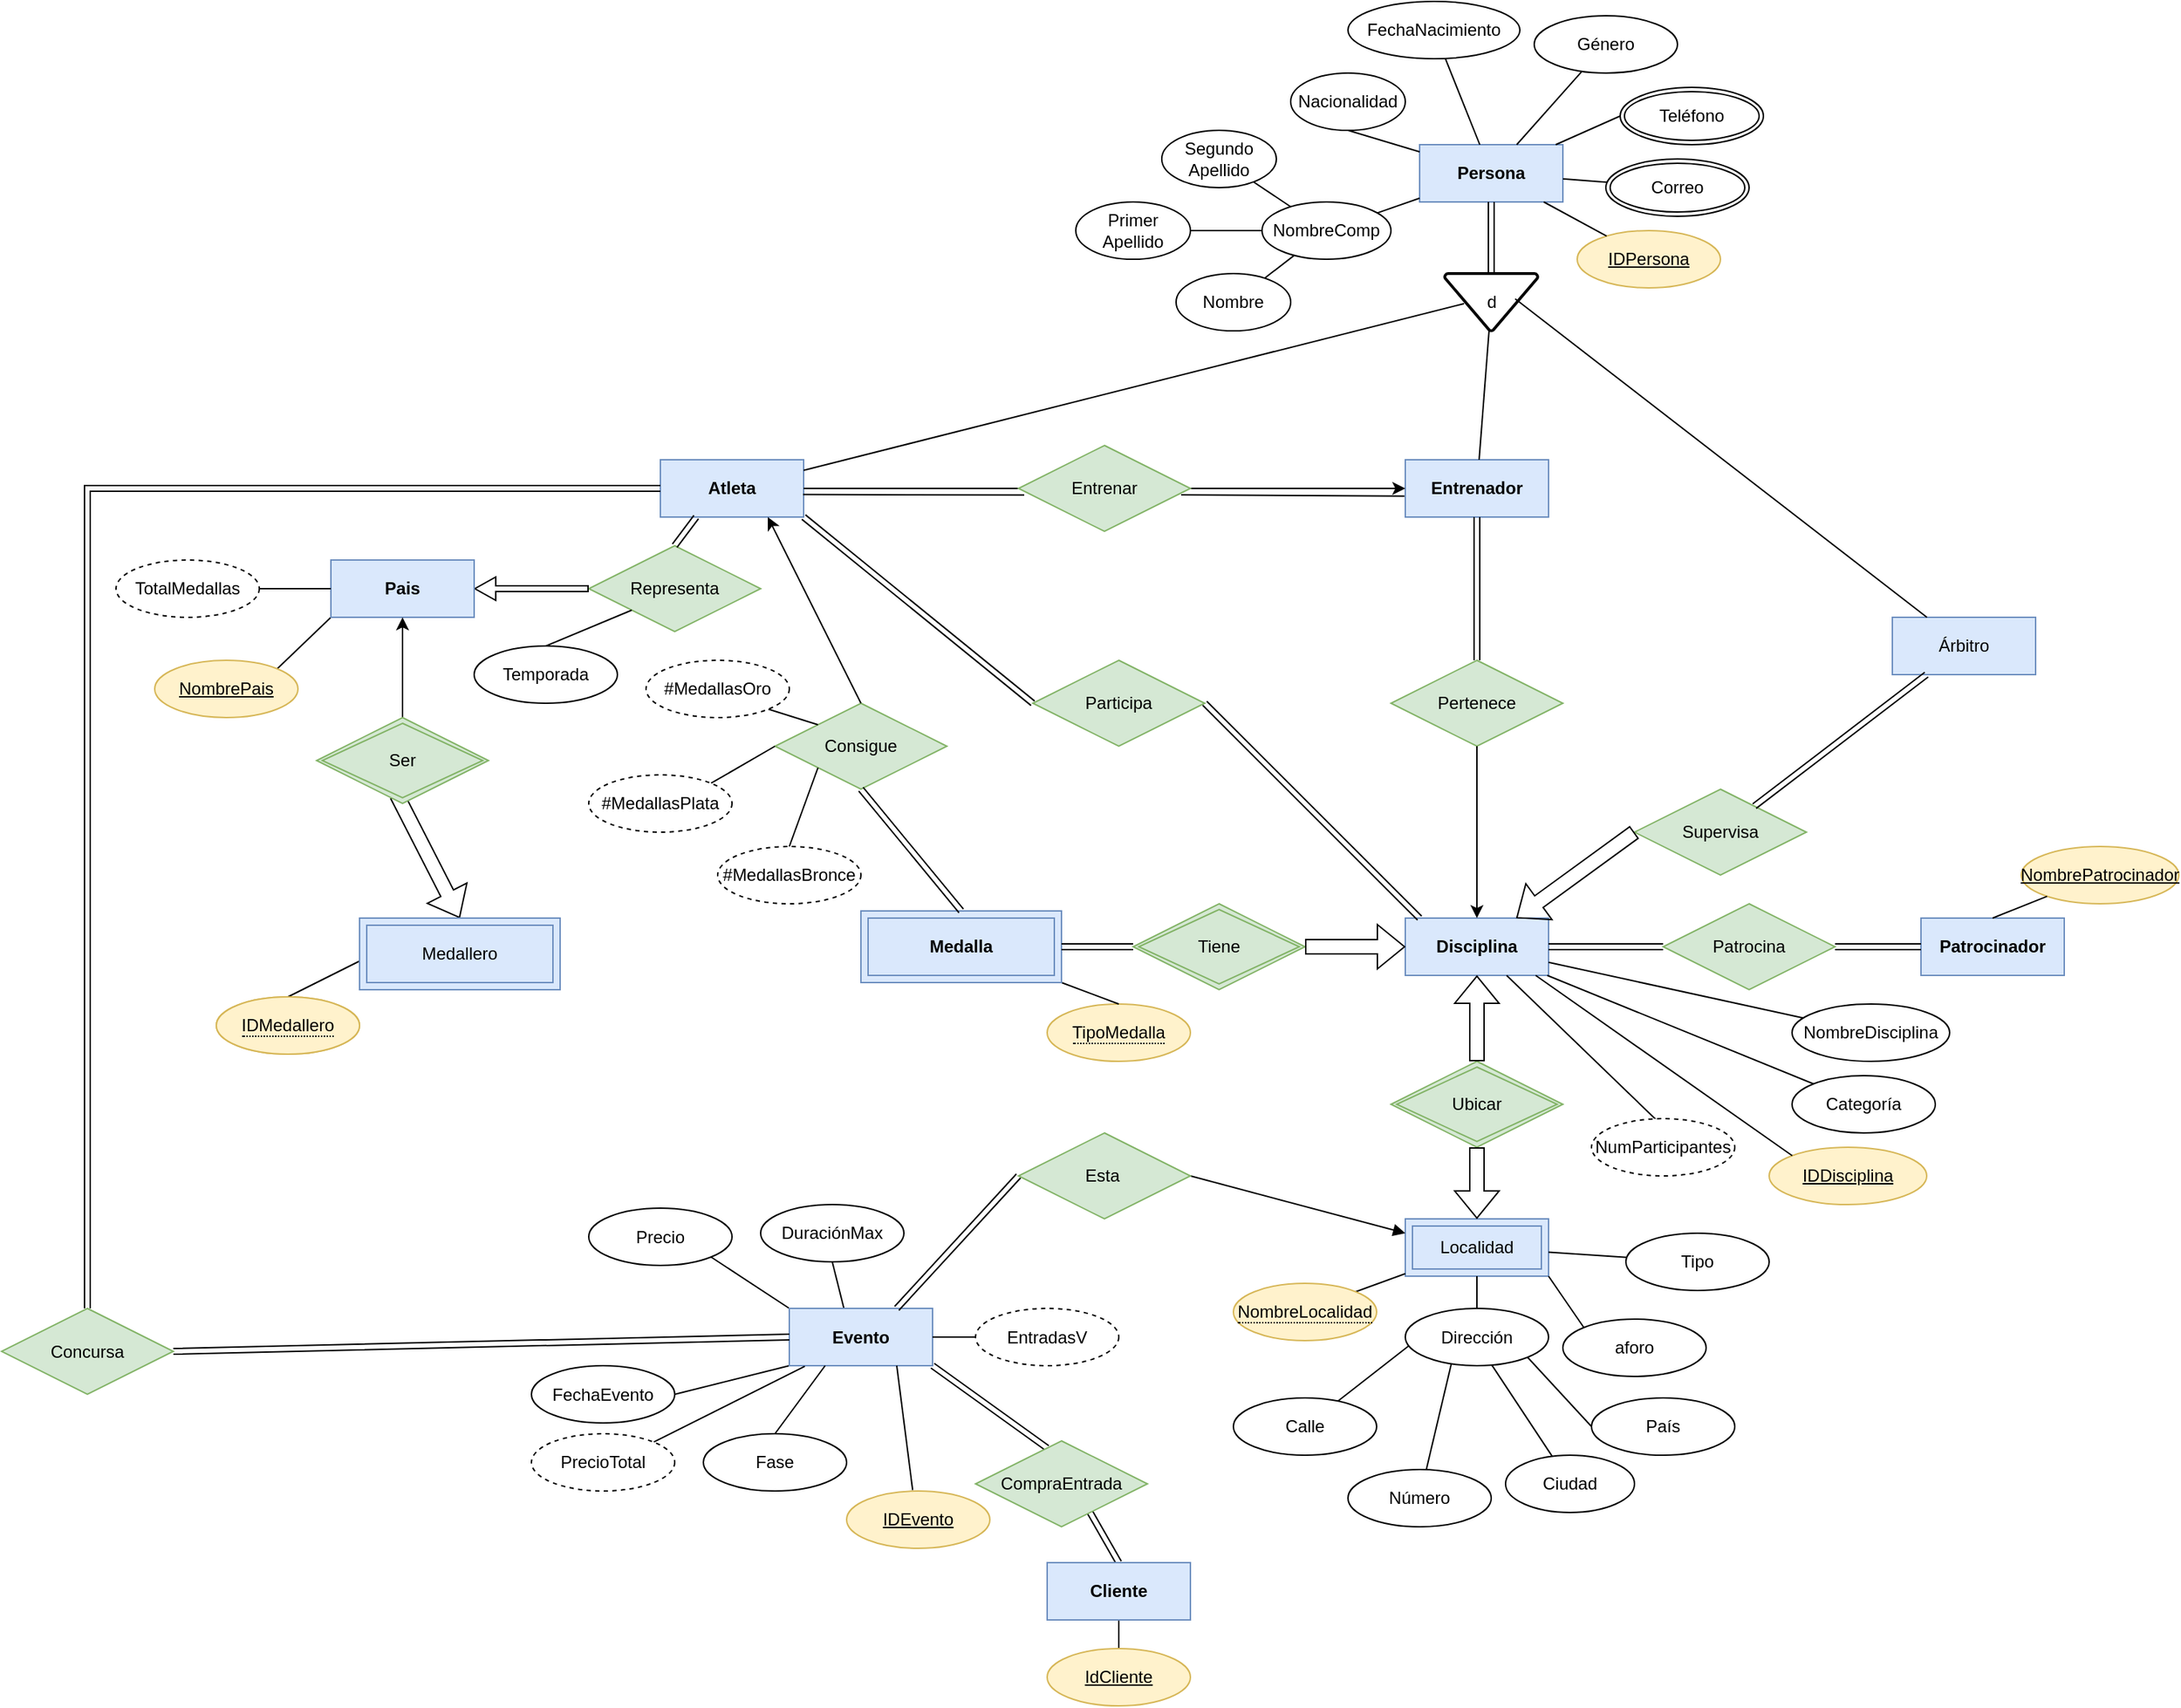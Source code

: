 <mxfile version="24.7.17">
  <diagram name="Página-1" id="QCrCfaFw36UPNGJQG-pu">
    <mxGraphModel grid="1" page="1" gridSize="10" guides="1" tooltips="1" connect="1" arrows="1" fold="1" pageScale="1" pageWidth="827" pageHeight="1169" background="none" math="0" shadow="0">
      <root>
        <mxCell id="0" />
        <mxCell id="1" parent="0" />
        <mxCell id="vkqAU-G4HcXmrahT7UT--8" value="NombreComp" style="ellipse;whiteSpace=wrap;html=1;movable=1;resizable=1;rotatable=1;deletable=1;editable=1;locked=0;connectable=1;" vertex="1" parent="1">
          <mxGeometry x="160" y="-90" width="90" height="40" as="geometry" />
        </mxCell>
        <mxCell id="vkqAU-G4HcXmrahT7UT--10" value="Nombre" style="ellipse;whiteSpace=wrap;html=1;movable=1;resizable=1;rotatable=1;deletable=1;editable=1;locked=0;connectable=1;" vertex="1" parent="1">
          <mxGeometry x="100" y="-40" width="80" height="40" as="geometry" />
        </mxCell>
        <mxCell id="f1zBCqjC82hzsTpn4rTU-1" value="Primer Apellido" style="ellipse;whiteSpace=wrap;html=1;movable=1;resizable=1;rotatable=1;deletable=1;editable=1;locked=0;connectable=1;" vertex="1" parent="1">
          <mxGeometry x="30" y="-90" width="80" height="40" as="geometry" />
        </mxCell>
        <mxCell id="f1zBCqjC82hzsTpn4rTU-2" value="Segundo Apellido" style="ellipse;whiteSpace=wrap;html=1;movable=1;resizable=1;rotatable=1;deletable=1;editable=1;locked=0;connectable=1;" vertex="1" parent="1">
          <mxGeometry x="90" y="-140" width="80" height="40" as="geometry" />
        </mxCell>
        <mxCell id="f1zBCqjC82hzsTpn4rTU-3" value="Nacionalidad" style="ellipse;whiteSpace=wrap;html=1;movable=1;resizable=1;rotatable=1;deletable=1;editable=1;locked=0;connectable=1;" vertex="1" parent="1">
          <mxGeometry x="180" y="-180" width="80" height="40" as="geometry" />
        </mxCell>
        <mxCell id="f1zBCqjC82hzsTpn4rTU-4" value="FechaNacimiento" style="ellipse;whiteSpace=wrap;html=1;movable=1;resizable=1;rotatable=1;deletable=1;editable=1;locked=0;connectable=1;" vertex="1" parent="1">
          <mxGeometry x="220" y="-230" width="120" height="40" as="geometry" />
        </mxCell>
        <mxCell id="f1zBCqjC82hzsTpn4rTU-11" value="d" style="strokeWidth=2;html=1;shape=mxgraph.flowchart.merge_or_storage;whiteSpace=wrap;" vertex="1" parent="1">
          <mxGeometry x="287.5" y="-40" width="65" height="40" as="geometry" />
        </mxCell>
        <mxCell id="f1zBCqjC82hzsTpn4rTU-13" value="Persona" style="whiteSpace=wrap;html=1;align=center;fontStyle=1;fillColor=#dae8fc;strokeColor=#6c8ebf;" vertex="1" parent="1">
          <mxGeometry x="270" y="-130" width="100" height="40" as="geometry" />
        </mxCell>
        <mxCell id="f1zBCqjC82hzsTpn4rTU-14" value="Atleta" style="whiteSpace=wrap;html=1;align=center;fontStyle=1;fillColor=#DAE8FC;strokeColor=#6c8ebf;" vertex="1" parent="1">
          <mxGeometry x="-260" y="90" width="100" height="40" as="geometry" />
        </mxCell>
        <mxCell id="f1zBCqjC82hzsTpn4rTU-15" value="Entrenador" style="whiteSpace=wrap;html=1;align=center;fontStyle=1;fillColor=#dae8fc;strokeColor=#6c8ebf;" vertex="1" parent="1">
          <mxGeometry x="260" y="90" width="100" height="40" as="geometry" />
        </mxCell>
        <mxCell id="f1zBCqjC82hzsTpn4rTU-16" value="Árbitro" style="whiteSpace=wrap;html=1;align=center;fillColor=#dae8fc;strokeColor=#6c8ebf;" vertex="1" parent="1">
          <mxGeometry x="600" y="200" width="100" height="40" as="geometry" />
        </mxCell>
        <mxCell id="f1zBCqjC82hzsTpn4rTU-17" value="Disciplina" style="whiteSpace=wrap;html=1;align=center;fontStyle=1;fillColor=#dae8fc;strokeColor=#6c8ebf;" vertex="1" parent="1">
          <mxGeometry x="260" y="410" width="100" height="40" as="geometry" />
        </mxCell>
        <mxCell id="f1zBCqjC82hzsTpn4rTU-27" value="" style="endArrow=none;html=1;rounded=0;entryX=0;entryY=0.5;entryDx=0;entryDy=0;" edge="1" parent="1" source="f1zBCqjC82hzsTpn4rTU-13" target="f1zBCqjC82hzsTpn4rTU-51">
          <mxGeometry relative="1" as="geometry">
            <mxPoint x="300" y="-30" as="sourcePoint" />
            <mxPoint x="484.854" y="-165.774" as="targetPoint" />
          </mxGeometry>
        </mxCell>
        <mxCell id="f1zBCqjC82hzsTpn4rTU-28" value="" style="endArrow=none;html=1;rounded=0;exitX=0.5;exitY=1;exitDx=0;exitDy=0;" edge="1" parent="1" source="f1zBCqjC82hzsTpn4rTU-3" target="f1zBCqjC82hzsTpn4rTU-13">
          <mxGeometry relative="1" as="geometry">
            <mxPoint x="300" y="-30" as="sourcePoint" />
            <mxPoint x="330" y="-140" as="targetPoint" />
          </mxGeometry>
        </mxCell>
        <mxCell id="f1zBCqjC82hzsTpn4rTU-29" value="" style="endArrow=none;html=1;rounded=0;" edge="1" parent="1" source="f1zBCqjC82hzsTpn4rTU-13" target="f1zBCqjC82hzsTpn4rTU-4">
          <mxGeometry relative="1" as="geometry">
            <mxPoint x="240" y="-211.18" as="sourcePoint" />
            <mxPoint x="400" y="-211.18" as="targetPoint" />
          </mxGeometry>
        </mxCell>
        <mxCell id="f1zBCqjC82hzsTpn4rTU-31" value="" style="endArrow=none;html=1;rounded=0;" edge="1" parent="1" source="f1zBCqjC82hzsTpn4rTU-13" target="vkqAU-G4HcXmrahT7UT--8">
          <mxGeometry relative="1" as="geometry">
            <mxPoint x="300" y="-30" as="sourcePoint" />
            <mxPoint x="460" y="-30" as="targetPoint" />
          </mxGeometry>
        </mxCell>
        <mxCell id="f1zBCqjC82hzsTpn4rTU-32" value="" style="endArrow=none;html=1;rounded=0;" edge="1" parent="1" source="vkqAU-G4HcXmrahT7UT--8" target="f1zBCqjC82hzsTpn4rTU-2">
          <mxGeometry relative="1" as="geometry">
            <mxPoint x="300" y="-30" as="sourcePoint" />
            <mxPoint x="460" y="-30" as="targetPoint" />
          </mxGeometry>
        </mxCell>
        <mxCell id="f1zBCqjC82hzsTpn4rTU-33" value="" style="endArrow=none;html=1;rounded=0;" edge="1" parent="1" source="vkqAU-G4HcXmrahT7UT--8" target="f1zBCqjC82hzsTpn4rTU-1">
          <mxGeometry relative="1" as="geometry">
            <mxPoint x="300" y="-30" as="sourcePoint" />
            <mxPoint x="460" y="-30" as="targetPoint" />
          </mxGeometry>
        </mxCell>
        <mxCell id="f1zBCqjC82hzsTpn4rTU-34" value="" style="endArrow=none;html=1;rounded=0;" edge="1" parent="1" source="vkqAU-G4HcXmrahT7UT--8" target="vkqAU-G4HcXmrahT7UT--10">
          <mxGeometry relative="1" as="geometry">
            <mxPoint x="300" y="-30" as="sourcePoint" />
            <mxPoint x="460" y="-30" as="targetPoint" />
          </mxGeometry>
        </mxCell>
        <mxCell id="f1zBCqjC82hzsTpn4rTU-39" value="" style="shape=link;html=1;rounded=0;" edge="1" parent="1" source="f1zBCqjC82hzsTpn4rTU-11" target="f1zBCqjC82hzsTpn4rTU-13">
          <mxGeometry width="100" relative="1" as="geometry">
            <mxPoint x="320" y="-30" as="sourcePoint" />
            <mxPoint x="430" y="-30" as="targetPoint" />
          </mxGeometry>
        </mxCell>
        <mxCell id="f1zBCqjC82hzsTpn4rTU-40" value="" style="endArrow=none;html=1;rounded=0;exitX=0.208;exitY=0.525;exitDx=0;exitDy=0;exitPerimeter=0;" edge="1" parent="1" source="f1zBCqjC82hzsTpn4rTU-11" target="f1zBCqjC82hzsTpn4rTU-14">
          <mxGeometry width="50" height="50" relative="1" as="geometry">
            <mxPoint x="340" y="-60" as="sourcePoint" />
            <mxPoint x="240" y="-20" as="targetPoint" />
          </mxGeometry>
        </mxCell>
        <mxCell id="f1zBCqjC82hzsTpn4rTU-41" value="" style="endArrow=none;html=1;rounded=0;" edge="1" parent="1" source="f1zBCqjC82hzsTpn4rTU-11" target="f1zBCqjC82hzsTpn4rTU-15">
          <mxGeometry width="50" height="50" relative="1" as="geometry">
            <mxPoint x="347.769" y="-129.72" as="sourcePoint" />
            <mxPoint x="209.769" y="-44.72" as="targetPoint" />
          </mxGeometry>
        </mxCell>
        <mxCell id="f1zBCqjC82hzsTpn4rTU-42" value="" style="endArrow=none;html=1;rounded=0;entryX=0.757;entryY=0.441;entryDx=0;entryDy=0;entryPerimeter=0;" edge="1" parent="1" source="f1zBCqjC82hzsTpn4rTU-16" target="f1zBCqjC82hzsTpn4rTU-11">
          <mxGeometry width="50" height="50" relative="1" as="geometry">
            <mxPoint x="347.769" y="-129.72" as="sourcePoint" />
            <mxPoint x="209.769" y="-44.72" as="targetPoint" />
            <Array as="points" />
          </mxGeometry>
        </mxCell>
        <mxCell id="f1zBCqjC82hzsTpn4rTU-46" value="Género" style="ellipse;whiteSpace=wrap;html=1;align=center;" vertex="1" parent="1">
          <mxGeometry x="350" y="-220" width="100" height="40" as="geometry" />
        </mxCell>
        <mxCell id="f1zBCqjC82hzsTpn4rTU-48" value="" style="endArrow=none;html=1;rounded=0;" edge="1" parent="1" source="f1zBCqjC82hzsTpn4rTU-46" target="f1zBCqjC82hzsTpn4rTU-13">
          <mxGeometry width="50" height="50" relative="1" as="geometry">
            <mxPoint x="407.769" y="-79.72" as="sourcePoint" />
            <mxPoint x="269.769" y="5.28" as="targetPoint" />
          </mxGeometry>
        </mxCell>
        <mxCell id="f1zBCqjC82hzsTpn4rTU-49" value="Supervisa" style="shape=rhombus;perimeter=rhombusPerimeter;whiteSpace=wrap;html=1;align=center;fillColor=#d5e8d4;strokeColor=#82b366;" vertex="1" parent="1">
          <mxGeometry x="420" y="320" width="120" height="60" as="geometry" />
        </mxCell>
        <mxCell id="f1zBCqjC82hzsTpn4rTU-51" value="Teléfono" style="ellipse;shape=doubleEllipse;margin=3;whiteSpace=wrap;html=1;align=center;" vertex="1" parent="1">
          <mxGeometry x="410" y="-170" width="100" height="40" as="geometry" />
        </mxCell>
        <mxCell id="f1zBCqjC82hzsTpn4rTU-53" value="Localidad" style="shape=ext;margin=3;double=1;whiteSpace=wrap;html=1;align=center;fillColor=#dae8fc;strokeColor=#6c8ebf;" vertex="1" parent="1">
          <mxGeometry x="260" y="620" width="100" height="40" as="geometry" />
        </mxCell>
        <mxCell id="f1zBCqjC82hzsTpn4rTU-55" value="Pertenece" style="shape=rhombus;perimeter=rhombusPerimeter;whiteSpace=wrap;html=1;align=center;fillColor=#d5e8d4;strokeColor=#82b366;" vertex="1" parent="1">
          <mxGeometry x="250" y="230" width="120" height="60" as="geometry" />
        </mxCell>
        <mxCell id="f1zBCqjC82hzsTpn4rTU-60" value="" style="endArrow=classic;html=1;rounded=0;entryX=0;entryY=0.5;entryDx=0;entryDy=0;" edge="1" parent="1" source="f1zBCqjC82hzsTpn4rTU-14" target="f1zBCqjC82hzsTpn4rTU-15">
          <mxGeometry width="50" height="50" relative="1" as="geometry">
            <mxPoint x="310" y="180" as="sourcePoint" />
            <mxPoint x="360" y="130" as="targetPoint" />
          </mxGeometry>
        </mxCell>
        <mxCell id="f1zBCqjC82hzsTpn4rTU-43" value="Entrenar" style="shape=rhombus;perimeter=rhombusPerimeter;whiteSpace=wrap;html=1;align=center;fillColor=#d5e8d4;strokeColor=#82b366;" vertex="1" parent="1">
          <mxGeometry x="-10" y="80" width="120" height="60" as="geometry" />
        </mxCell>
        <mxCell id="f1zBCqjC82hzsTpn4rTU-61" value="" style="shape=link;html=1;rounded=0;" edge="1" parent="1" source="f1zBCqjC82hzsTpn4rTU-55" target="f1zBCqjC82hzsTpn4rTU-15">
          <mxGeometry width="100" relative="1" as="geometry">
            <mxPoint x="280" y="270" as="sourcePoint" />
            <mxPoint x="380" y="270" as="targetPoint" />
          </mxGeometry>
        </mxCell>
        <mxCell id="f1zBCqjC82hzsTpn4rTU-62" value="" style="endArrow=classic;html=1;rounded=0;" edge="1" parent="1" target="f1zBCqjC82hzsTpn4rTU-17">
          <mxGeometry width="50" height="50" relative="1" as="geometry">
            <mxPoint x="310" y="290" as="sourcePoint" />
            <mxPoint x="360" y="240" as="targetPoint" />
          </mxGeometry>
        </mxCell>
        <mxCell id="f1zBCqjC82hzsTpn4rTU-65" value="" style="shape=link;endArrow=none;html=1;rounded=0;entryX=1;entryY=1;entryDx=0;entryDy=0;exitX=0;exitY=0.5;exitDx=0;exitDy=0;endFill=0;" edge="1" parent="1" source="f1zBCqjC82hzsTpn4rTU-66" target="f1zBCqjC82hzsTpn4rTU-14">
          <mxGeometry width="50" height="50" relative="1" as="geometry">
            <mxPoint x="20" y="240" as="sourcePoint" />
            <mxPoint x="-90" y="190" as="targetPoint" />
          </mxGeometry>
        </mxCell>
        <mxCell id="f1zBCqjC82hzsTpn4rTU-66" value="Participa" style="shape=rhombus;perimeter=rhombusPerimeter;whiteSpace=wrap;html=1;align=center;fillColor=#d5e8d4;strokeColor=#82b366;" vertex="1" parent="1">
          <mxGeometry y="230" width="120" height="60" as="geometry" />
        </mxCell>
        <mxCell id="f1zBCqjC82hzsTpn4rTU-68" value="" style="shape=link;endArrow=classic;html=1;rounded=0;entryX=0;entryY=0.25;entryDx=0;entryDy=0;exitX=1;exitY=0.5;exitDx=0;exitDy=0;" edge="1" parent="1" source="f1zBCqjC82hzsTpn4rTU-66">
          <mxGeometry width="50" height="50" relative="1" as="geometry">
            <mxPoint x="130" y="250" as="sourcePoint" />
            <mxPoint x="270" y="410" as="targetPoint" />
          </mxGeometry>
        </mxCell>
        <mxCell id="f1zBCqjC82hzsTpn4rTU-69" value="&lt;span&gt;NombreDisciplina&lt;/span&gt;" style="ellipse;whiteSpace=wrap;html=1;align=center;fontStyle=0" vertex="1" parent="1">
          <mxGeometry x="530" y="470" width="110" height="40" as="geometry" />
        </mxCell>
        <mxCell id="f1zBCqjC82hzsTpn4rTU-72" value="Categoría" style="ellipse;whiteSpace=wrap;html=1;align=center;" vertex="1" parent="1">
          <mxGeometry x="530" y="520" width="100" height="40" as="geometry" />
        </mxCell>
        <mxCell id="f1zBCqjC82hzsTpn4rTU-74" value="" style="endArrow=classic;html=1;rounded=0;shape=flexArrow;exitX=0;exitY=0.5;exitDx=0;exitDy=0;" edge="1" parent="1" source="f1zBCqjC82hzsTpn4rTU-49" target="f1zBCqjC82hzsTpn4rTU-17">
          <mxGeometry width="50" height="50" relative="1" as="geometry">
            <mxPoint x="310" y="410" as="sourcePoint" />
            <mxPoint x="360" y="360" as="targetPoint" />
          </mxGeometry>
        </mxCell>
        <mxCell id="f1zBCqjC82hzsTpn4rTU-75" value="" style="endArrow=none;html=1;rounded=0;" edge="1" parent="1" source="f1zBCqjC82hzsTpn4rTU-17" target="f1zBCqjC82hzsTpn4rTU-72">
          <mxGeometry width="50" height="50" relative="1" as="geometry">
            <mxPoint x="397.769" y="460.28" as="sourcePoint" />
            <mxPoint x="259.769" y="545.28" as="targetPoint" />
          </mxGeometry>
        </mxCell>
        <mxCell id="f1zBCqjC82hzsTpn4rTU-76" value="" style="endArrow=none;html=1;rounded=0;" edge="1" parent="1" source="f1zBCqjC82hzsTpn4rTU-17" target="f1zBCqjC82hzsTpn4rTU-69">
          <mxGeometry width="50" height="50" relative="1" as="geometry">
            <mxPoint x="397.769" y="460.28" as="sourcePoint" />
            <mxPoint x="259.769" y="545.28" as="targetPoint" />
          </mxGeometry>
        </mxCell>
        <mxCell id="f1zBCqjC82hzsTpn4rTU-77" value="" style="endArrow=none;html=1;rounded=0;" edge="1" parent="1" source="f1zBCqjC82hzsTpn4rTU-17">
          <mxGeometry width="50" height="50" relative="1" as="geometry">
            <mxPoint x="397.769" y="460.28" as="sourcePoint" />
            <mxPoint x="435.615" y="551.283" as="targetPoint" />
          </mxGeometry>
        </mxCell>
        <mxCell id="f1zBCqjC82hzsTpn4rTU-80" value="Tipo" style="ellipse;whiteSpace=wrap;html=1;align=center;" vertex="1" parent="1">
          <mxGeometry x="414" y="630" width="100" height="40" as="geometry" />
        </mxCell>
        <mxCell id="f1zBCqjC82hzsTpn4rTU-81" value="IDPersona" style="ellipse;whiteSpace=wrap;html=1;align=center;fontStyle=4;fillColor=#fff2cc;strokeColor=#d6b656;" vertex="1" parent="1">
          <mxGeometry x="380" y="-70" width="100" height="40" as="geometry" />
        </mxCell>
        <mxCell id="f1zBCqjC82hzsTpn4rTU-83" value="" style="endArrow=none;html=1;rounded=0;" edge="1" parent="1" source="f1zBCqjC82hzsTpn4rTU-81" target="f1zBCqjC82hzsTpn4rTU-13">
          <mxGeometry width="50" height="50" relative="1" as="geometry">
            <mxPoint x="407.769" y="-79.72" as="sourcePoint" />
            <mxPoint x="269.769" y="5.28" as="targetPoint" />
          </mxGeometry>
        </mxCell>
        <mxCell id="f1zBCqjC82hzsTpn4rTU-84" value="Ubicar" style="shape=rhombus;double=1;perimeter=rhombusPerimeter;whiteSpace=wrap;html=1;align=center;fillColor=#d5e8d4;strokeColor=#82b366;" vertex="1" parent="1">
          <mxGeometry x="250" y="510" width="120" height="60" as="geometry" />
        </mxCell>
        <mxCell id="f1zBCqjC82hzsTpn4rTU-85" value="" style="endArrow=none;html=1;rounded=0;entryX=1;entryY=0;entryDx=0;entryDy=0;" edge="1" parent="1" source="f1zBCqjC82hzsTpn4rTU-53" target="mH0adXcuigVSKNQ7jDRi-12">
          <mxGeometry width="50" height="50" relative="1" as="geometry">
            <mxPoint x="397.769" y="580.28" as="sourcePoint" />
            <mxPoint x="234.977" y="670.708" as="targetPoint" />
          </mxGeometry>
        </mxCell>
        <mxCell id="f1zBCqjC82hzsTpn4rTU-87" value="" style="endArrow=none;html=1;rounded=0;" edge="1" parent="1" source="f1zBCqjC82hzsTpn4rTU-80" target="f1zBCqjC82hzsTpn4rTU-53">
          <mxGeometry width="50" height="50" relative="1" as="geometry">
            <mxPoint x="397.769" y="580.28" as="sourcePoint" />
            <mxPoint x="259.769" y="665.28" as="targetPoint" />
          </mxGeometry>
        </mxCell>
        <mxCell id="f1zBCqjC82hzsTpn4rTU-88" value="Calle" style="ellipse;whiteSpace=wrap;html=1;align=center;" vertex="1" parent="1">
          <mxGeometry x="140" y="745" width="100" height="40" as="geometry" />
        </mxCell>
        <mxCell id="f1zBCqjC82hzsTpn4rTU-89" value="Número" style="ellipse;whiteSpace=wrap;html=1;align=center;" vertex="1" parent="1">
          <mxGeometry x="220" y="795" width="100" height="40" as="geometry" />
        </mxCell>
        <mxCell id="f1zBCqjC82hzsTpn4rTU-90" value="Ciudad" style="ellipse;whiteSpace=wrap;html=1;align=center;" vertex="1" parent="1">
          <mxGeometry x="330" y="785" width="90" height="40" as="geometry" />
        </mxCell>
        <mxCell id="f1zBCqjC82hzsTpn4rTU-91" value="País" style="ellipse;whiteSpace=wrap;html=1;align=center;" vertex="1" parent="1">
          <mxGeometry x="390" y="745" width="100" height="40" as="geometry" />
        </mxCell>
        <mxCell id="f1zBCqjC82hzsTpn4rTU-92" value="" style="endArrow=none;html=1;rounded=0;exitX=0.031;exitY=0.641;exitDx=0;exitDy=0;exitPerimeter=0;" edge="1" parent="1" source="THKwmLbEmkbz0ED7jqbm-4" target="f1zBCqjC82hzsTpn4rTU-88">
          <mxGeometry width="50" height="50" relative="1" as="geometry">
            <mxPoint x="250" y="720" as="sourcePoint" />
            <mxPoint x="259.769" y="760.28" as="targetPoint" />
          </mxGeometry>
        </mxCell>
        <mxCell id="f1zBCqjC82hzsTpn4rTU-93" value="" style="endArrow=none;html=1;rounded=0;exitX=0.322;exitY=0.959;exitDx=0;exitDy=0;exitPerimeter=0;" edge="1" parent="1" source="THKwmLbEmkbz0ED7jqbm-4" target="f1zBCqjC82hzsTpn4rTU-89">
          <mxGeometry width="50" height="50" relative="1" as="geometry">
            <mxPoint x="270" y="750" as="sourcePoint" />
            <mxPoint x="259.769" y="760.28" as="targetPoint" />
          </mxGeometry>
        </mxCell>
        <mxCell id="f1zBCqjC82hzsTpn4rTU-94" value="" style="endArrow=none;html=1;rounded=0;entryX=0.361;entryY=0.017;entryDx=0;entryDy=0;entryPerimeter=0;exitX=0.6;exitY=0.974;exitDx=0;exitDy=0;exitPerimeter=0;" edge="1" parent="1" source="THKwmLbEmkbz0ED7jqbm-4" target="f1zBCqjC82hzsTpn4rTU-90">
          <mxGeometry width="50" height="50" relative="1" as="geometry">
            <mxPoint x="306" y="760" as="sourcePoint" />
            <mxPoint x="259.769" y="760.28" as="targetPoint" />
          </mxGeometry>
        </mxCell>
        <mxCell id="f1zBCqjC82hzsTpn4rTU-95" value="" style="endArrow=none;html=1;rounded=0;exitX=0;exitY=0.5;exitDx=0;exitDy=0;entryX=1;entryY=1;entryDx=0;entryDy=0;" edge="1" parent="1" source="f1zBCqjC82hzsTpn4rTU-91" target="THKwmLbEmkbz0ED7jqbm-4">
          <mxGeometry width="50" height="50" relative="1" as="geometry">
            <mxPoint x="397.769" y="675.28" as="sourcePoint" />
            <mxPoint x="340" y="750" as="targetPoint" />
          </mxGeometry>
        </mxCell>
        <mxCell id="f1zBCqjC82hzsTpn4rTU-105" value="Precio" style="ellipse;whiteSpace=wrap;html=1;align=center;" vertex="1" parent="1">
          <mxGeometry x="-310" y="612.5" width="100" height="40" as="geometry" />
        </mxCell>
        <mxCell id="f1zBCqjC82hzsTpn4rTU-106" value="" style="endArrow=none;html=1;rounded=0;entryX=1;entryY=1;entryDx=0;entryDy=0;exitX=0;exitY=0;exitDx=0;exitDy=0;" edge="1" parent="1" source="o7-nBCWL6oB6dUf7lMq--11" target="f1zBCqjC82hzsTpn4rTU-105">
          <mxGeometry relative="1" as="geometry">
            <mxPoint x="-360" y="692.5" as="sourcePoint" />
            <mxPoint x="-200" y="692.5" as="targetPoint" />
          </mxGeometry>
        </mxCell>
        <mxCell id="f1zBCqjC82hzsTpn4rTU-108" value="" style="endArrow=none;html=1;rounded=0;entryX=0.5;entryY=1;entryDx=0;entryDy=0;" edge="1" parent="1" target="o7-nBCWL6oB6dUf7lMq--22">
          <mxGeometry relative="1" as="geometry">
            <mxPoint x="-130" y="690" as="sourcePoint" />
            <mxPoint x="-120" y="767.5" as="targetPoint" />
          </mxGeometry>
        </mxCell>
        <mxCell id="f1zBCqjC82hzsTpn4rTU-109" value="" style="endArrow=none;html=1;rounded=0;exitX=0;exitY=1;exitDx=0;exitDy=0;entryX=1;entryY=0.5;entryDx=0;entryDy=0;" edge="1" parent="1" source="o7-nBCWL6oB6dUf7lMq--11" target="o7-nBCWL6oB6dUf7lMq--28">
          <mxGeometry relative="1" as="geometry">
            <mxPoint x="-360" y="692.5" as="sourcePoint" />
            <mxPoint x="-238.656" y="756.918" as="targetPoint" />
          </mxGeometry>
        </mxCell>
        <mxCell id="f1zBCqjC82hzsTpn4rTU-116" value="" style="shape=link;html=1;rounded=0;" edge="1" parent="1" source="f1zBCqjC82hzsTpn4rTU-16" target="f1zBCqjC82hzsTpn4rTU-49">
          <mxGeometry width="100" relative="1" as="geometry">
            <mxPoint y="500" as="sourcePoint" />
            <mxPoint x="550" y="340" as="targetPoint" />
          </mxGeometry>
        </mxCell>
        <mxCell id="fMwPx2uLLaWgfthnUd-A-1" value="Patrocinador" style="whiteSpace=wrap;html=1;align=center;fontStyle=1;fillColor=#dae8fc;strokeColor=#6c8ebf;" vertex="1" parent="1">
          <mxGeometry x="620" y="410" width="100" height="40" as="geometry" />
        </mxCell>
        <mxCell id="cxBHX1C2nxwxFBKa3v35-2" value="aforo" style="ellipse;whiteSpace=wrap;html=1;align=center;" vertex="1" parent="1">
          <mxGeometry x="370" y="690" width="100" height="40" as="geometry" />
        </mxCell>
        <mxCell id="o7-nBCWL6oB6dUf7lMq--1" value="Representa" style="shape=rhombus;perimeter=rhombusPerimeter;whiteSpace=wrap;html=1;align=center;fillColor=#d5e8d4;strokeColor=#82b366;" vertex="1" parent="1">
          <mxGeometry x="-310" y="150" width="120" height="60" as="geometry" />
        </mxCell>
        <mxCell id="cxBHX1C2nxwxFBKa3v35-3" value="Patrocina" style="shape=rhombus;perimeter=rhombusPerimeter;whiteSpace=wrap;html=1;align=center;fillColor=#d5e8d4;strokeColor=#82b366;" vertex="1" parent="1">
          <mxGeometry x="440" y="400" width="120" height="60" as="geometry" />
        </mxCell>
        <mxCell id="o7-nBCWL6oB6dUf7lMq--2" value="" style="endArrow=none;html=1;rounded=0;exitX=0.5;exitY=0;exitDx=0;exitDy=0;entryX=0.25;entryY=1;entryDx=0;entryDy=0;shape=link;" edge="1" parent="1" source="o7-nBCWL6oB6dUf7lMq--1" target="f1zBCqjC82hzsTpn4rTU-14">
          <mxGeometry width="50" height="50" relative="1" as="geometry">
            <mxPoint x="340" y="-55" as="sourcePoint" />
            <mxPoint x="-150" y="104" as="targetPoint" />
          </mxGeometry>
        </mxCell>
        <mxCell id="o7-nBCWL6oB6dUf7lMq--3" value="" style="endArrow=none;html=1;rounded=0;exitX=1;exitY=0.5;exitDx=0;exitDy=0;startArrow=block;startFill=0;shape=flexArrow;entryX=0;entryY=0.5;entryDx=0;entryDy=0;strokeWidth=1;endFill=0;targetPerimeterSpacing=0;endSize=0;startSize=4.529;shadow=0;flowAnimation=0;fillColor=none;width=4;startWidth=11.25;fontStyle=1" edge="1" parent="1" source="THKwmLbEmkbz0ED7jqbm-10" target="o7-nBCWL6oB6dUf7lMq--1">
          <mxGeometry width="50" height="50" relative="1" as="geometry">
            <mxPoint x="-320" y="30" as="sourcePoint" />
            <mxPoint x="-260" y="40" as="targetPoint" />
          </mxGeometry>
        </mxCell>
        <mxCell id="cxBHX1C2nxwxFBKa3v35-8" value="" style="endArrow=none;html=1;rounded=0;exitX=0;exitY=0;exitDx=0;exitDy=0;entryX=1;entryY=1;entryDx=0;entryDy=0;" edge="1" parent="1" source="cxBHX1C2nxwxFBKa3v35-2" target="f1zBCqjC82hzsTpn4rTU-53">
          <mxGeometry width="50" height="50" relative="1" as="geometry">
            <mxPoint x="416.5" y="703" as="sourcePoint" />
            <mxPoint x="350" y="696" as="targetPoint" />
          </mxGeometry>
        </mxCell>
        <mxCell id="o7-nBCWL6oB6dUf7lMq--6" value="Temporada" style="ellipse;whiteSpace=wrap;html=1;align=center;" vertex="1" parent="1">
          <mxGeometry x="-390" y="220" width="100" height="40" as="geometry" />
        </mxCell>
        <mxCell id="o7-nBCWL6oB6dUf7lMq--9" value="" style="endArrow=none;html=1;rounded=0;exitX=0;exitY=1;exitDx=0;exitDy=0;entryX=0.5;entryY=0;entryDx=0;entryDy=0;" edge="1" parent="1" source="o7-nBCWL6oB6dUf7lMq--1" target="o7-nBCWL6oB6dUf7lMq--6">
          <mxGeometry width="50" height="50" relative="1" as="geometry">
            <mxPoint x="340" y="-55" as="sourcePoint" />
            <mxPoint x="-150" y="104" as="targetPoint" />
          </mxGeometry>
        </mxCell>
        <mxCell id="o7-nBCWL6oB6dUf7lMq--10" value="" style="endArrow=none;html=1;rounded=0;exitX=0;exitY=1;exitDx=0;exitDy=0;entryX=0.5;entryY=1;entryDx=0;entryDy=0;" edge="1" parent="1" source="THKwmLbEmkbz0ED7jqbm-10" target="THKwmLbEmkbz0ED7jqbm-11">
          <mxGeometry width="50" height="50" relative="1" as="geometry">
            <mxPoint x="-230" y="25" as="sourcePoint" />
            <mxPoint x="-414" y="-30" as="targetPoint" />
          </mxGeometry>
        </mxCell>
        <mxCell id="o7-nBCWL6oB6dUf7lMq--11" value="Evento" style="whiteSpace=wrap;html=1;align=center;fontStyle=1;fillColor=#dae8fc;strokeColor=#6c8ebf;" vertex="1" parent="1">
          <mxGeometry x="-170" y="682.5" width="100" height="40" as="geometry" />
        </mxCell>
        <mxCell id="mH0adXcuigVSKNQ7jDRi-7" value="" style="endArrow=none;html=1;rounded=0;exitX=1;exitY=0.5;exitDx=0;exitDy=0;entryX=0;entryY=0.5;entryDx=0;entryDy=0;startArrow=none;startFill=0;shape=link;" edge="1" parent="1" source="f1zBCqjC82hzsTpn4rTU-17" target="cxBHX1C2nxwxFBKa3v35-3">
          <mxGeometry width="50" height="50" relative="1" as="geometry">
            <mxPoint x="727.999" y="365" as="sourcePoint" />
            <mxPoint x="589.999" y="450" as="targetPoint" />
            <Array as="points" />
          </mxGeometry>
        </mxCell>
        <mxCell id="mH0adXcuigVSKNQ7jDRi-8" value="" style="shape=flexArrow;endArrow=classic;html=1;rounded=0;entryX=0.5;entryY=0;entryDx=0;entryDy=0;exitX=0.5;exitY=1;exitDx=0;exitDy=0;" edge="1" parent="1" source="f1zBCqjC82hzsTpn4rTU-84" target="f1zBCqjC82hzsTpn4rTU-53">
          <mxGeometry width="50" height="50" relative="1" as="geometry">
            <mxPoint x="430" y="590" as="sourcePoint" />
            <mxPoint x="480" y="540" as="targetPoint" />
          </mxGeometry>
        </mxCell>
        <mxCell id="mH0adXcuigVSKNQ7jDRi-11" value="" style="shape=flexArrow;endArrow=classic;html=1;rounded=0;entryX=0.5;entryY=1;entryDx=0;entryDy=0;" edge="1" parent="1" target="f1zBCqjC82hzsTpn4rTU-17">
          <mxGeometry width="50" height="50" relative="1" as="geometry">
            <mxPoint x="310" y="510" as="sourcePoint" />
            <mxPoint x="360" y="460" as="targetPoint" />
          </mxGeometry>
        </mxCell>
        <mxCell id="mH0adXcuigVSKNQ7jDRi-12" value="&lt;span style=&quot;border-bottom: 1px dotted&quot;&gt;NombreLocalidad&lt;/span&gt;" style="ellipse;whiteSpace=wrap;html=1;align=center;fillColor=#fff2cc;strokeColor=#d6b656;" vertex="1" parent="1">
          <mxGeometry x="140" y="665" width="100" height="40" as="geometry" />
        </mxCell>
        <mxCell id="SwHU3Nb_tAXpoa3BWpgK-4" style="edgeStyle=orthogonalEdgeStyle;rounded=0;orthogonalLoop=1;jettySize=auto;html=1;exitX=0.5;exitY=1;exitDx=0;exitDy=0;" edge="1" parent="1">
          <mxGeometry relative="1" as="geometry">
            <mxPoint x="-270" y="792.5" as="sourcePoint" />
            <mxPoint x="-270" y="792.5" as="targetPoint" />
          </mxGeometry>
        </mxCell>
        <mxCell id="o7-nBCWL6oB6dUf7lMq--19" value="" style="endArrow=block;html=1;rounded=0;exitX=0;exitY=0.5;exitDx=0;exitDy=0;entryX=0.75;entryY=0;entryDx=0;entryDy=0;shape=link;startArrow=none;startFill=0;" edge="1" parent="1" source="THKwmLbEmkbz0ED7jqbm-37" target="o7-nBCWL6oB6dUf7lMq--11">
          <mxGeometry width="50" height="50" relative="1" as="geometry">
            <mxPoint x="-20" y="590" as="sourcePoint" />
            <mxPoint x="-60" y="713" as="targetPoint" />
          </mxGeometry>
        </mxCell>
        <mxCell id="o7-nBCWL6oB6dUf7lMq--20" value="" style="endArrow=block;html=1;rounded=0;entryX=0;entryY=0.25;entryDx=0;entryDy=0;startArrow=none;startFill=0;exitX=1;exitY=0.5;exitDx=0;exitDy=0;" edge="1" parent="1" source="THKwmLbEmkbz0ED7jqbm-37" target="f1zBCqjC82hzsTpn4rTU-53">
          <mxGeometry width="50" height="50" relative="1" as="geometry">
            <mxPoint x="100" y="590" as="sourcePoint" />
            <mxPoint x="-60" y="713" as="targetPoint" />
          </mxGeometry>
        </mxCell>
        <mxCell id="o7-nBCWL6oB6dUf7lMq--22" value="DuraciónMax" style="ellipse;whiteSpace=wrap;html=1;align=center;" vertex="1" parent="1">
          <mxGeometry x="-190" y="610" width="100" height="40" as="geometry" />
        </mxCell>
        <mxCell id="o7-nBCWL6oB6dUf7lMq--28" value="&lt;span&gt;FechaEvento&lt;/span&gt;" style="ellipse;whiteSpace=wrap;html=1;align=center;fontStyle=0" vertex="1" parent="1">
          <mxGeometry x="-350" y="722.5" width="100" height="40" as="geometry" />
        </mxCell>
        <mxCell id="f1zBCqjC82hzsTpn4rTU-52" value="Correo" style="ellipse;shape=doubleEllipse;margin=3;whiteSpace=wrap;html=1;align=center;" vertex="1" parent="1">
          <mxGeometry x="400" y="-120" width="100" height="40" as="geometry" />
        </mxCell>
        <mxCell id="o7-nBCWL6oB6dUf7lMq--37" value="" style="endArrow=none;html=1;rounded=0;" edge="1" parent="1" source="f1zBCqjC82hzsTpn4rTU-13" target="f1zBCqjC82hzsTpn4rTU-52">
          <mxGeometry relative="1" as="geometry">
            <mxPoint x="370" y="-116" as="sourcePoint" />
            <mxPoint x="541.764" y="-134.734" as="targetPoint" />
          </mxGeometry>
        </mxCell>
        <mxCell id="VmTo_N5zFxjS8z5mR34c-2" value="" style="endArrow=none;html=1;rounded=0;entryX=0;entryY=0.5;entryDx=0;entryDy=0;exitX=1;exitY=0.5;exitDx=0;exitDy=0;shape=link;" edge="1" parent="1" source="cxBHX1C2nxwxFBKa3v35-3" target="fMwPx2uLLaWgfthnUd-A-1">
          <mxGeometry width="50" height="50" relative="1" as="geometry">
            <mxPoint x="420" y="460" as="sourcePoint" />
            <mxPoint x="470" y="410" as="targetPoint" />
          </mxGeometry>
        </mxCell>
        <mxCell id="VmTo_N5zFxjS8z5mR34c-5" value="" style="endArrow=none;html=1;rounded=0;exitX=0.996;exitY=0.606;exitDx=0;exitDy=0;exitPerimeter=0;entryX=0.033;entryY=0.578;entryDx=0;entryDy=0;entryPerimeter=0;" edge="1" parent="1" source="f1zBCqjC82hzsTpn4rTU-14" target="f1zBCqjC82hzsTpn4rTU-43">
          <mxGeometry width="50" height="50" relative="1" as="geometry">
            <mxPoint x="-10" y="220" as="sourcePoint" />
            <mxPoint x="40" y="170" as="targetPoint" />
          </mxGeometry>
        </mxCell>
        <mxCell id="VmTo_N5zFxjS8z5mR34c-6" value="" style="endArrow=none;html=1;rounded=0;exitX=0.946;exitY=0.574;exitDx=0;exitDy=0;exitPerimeter=0;entryX=-0.006;entryY=0.635;entryDx=0;entryDy=0;entryPerimeter=0;" edge="1" parent="1" source="f1zBCqjC82hzsTpn4rTU-43" target="f1zBCqjC82hzsTpn4rTU-15">
          <mxGeometry width="50" height="50" relative="1" as="geometry">
            <mxPoint x="76" y="120" as="sourcePoint" />
            <mxPoint x="260" y="121" as="targetPoint" />
          </mxGeometry>
        </mxCell>
        <mxCell id="THKwmLbEmkbz0ED7jqbm-1" value="&lt;span&gt;&lt;u&gt;IDDisciplina&lt;/u&gt;&lt;/span&gt;" style="ellipse;whiteSpace=wrap;html=1;align=center;fontStyle=0;fillColor=#fff2cc;strokeColor=#d6b656;" vertex="1" parent="1">
          <mxGeometry x="514" y="570" width="110" height="40" as="geometry" />
        </mxCell>
        <mxCell id="THKwmLbEmkbz0ED7jqbm-2" value="" style="endArrow=none;html=1;rounded=0;exitX=0.91;exitY=1;exitDx=0;exitDy=0;exitPerimeter=0;entryX=0;entryY=0;entryDx=0;entryDy=0;" edge="1" parent="1" source="f1zBCqjC82hzsTpn4rTU-17" target="THKwmLbEmkbz0ED7jqbm-1">
          <mxGeometry width="50" height="50" relative="1" as="geometry">
            <mxPoint x="369" y="460" as="sourcePoint" />
            <mxPoint x="555" y="536" as="targetPoint" />
          </mxGeometry>
        </mxCell>
        <mxCell id="THKwmLbEmkbz0ED7jqbm-3" value="NumParticipantes" style="ellipse;whiteSpace=wrap;html=1;align=center;dashed=1;" vertex="1" parent="1">
          <mxGeometry x="390" y="550" width="100" height="40" as="geometry" />
        </mxCell>
        <mxCell id="THKwmLbEmkbz0ED7jqbm-4" value="Dirección" style="ellipse;whiteSpace=wrap;html=1;align=center;" vertex="1" parent="1">
          <mxGeometry x="260" y="682.5" width="100" height="40" as="geometry" />
        </mxCell>
        <mxCell id="THKwmLbEmkbz0ED7jqbm-5" value="" style="endArrow=none;html=1;rounded=0;entryX=0.5;entryY=0;entryDx=0;entryDy=0;exitX=0.5;exitY=1;exitDx=0;exitDy=0;" edge="1" parent="1" source="f1zBCqjC82hzsTpn4rTU-53" target="THKwmLbEmkbz0ED7jqbm-4">
          <mxGeometry width="50" height="50" relative="1" as="geometry">
            <mxPoint x="330" y="731" as="sourcePoint" />
            <mxPoint x="372" y="796" as="targetPoint" />
          </mxGeometry>
        </mxCell>
        <mxCell id="THKwmLbEmkbz0ED7jqbm-6" value="Fase" style="ellipse;whiteSpace=wrap;html=1;align=center;" vertex="1" parent="1">
          <mxGeometry x="-230" y="770" width="100" height="40" as="geometry" />
        </mxCell>
        <mxCell id="THKwmLbEmkbz0ED7jqbm-7" value="" style="endArrow=none;html=1;rounded=0;entryX=0.25;entryY=1;entryDx=0;entryDy=0;exitX=0.5;exitY=0;exitDx=0;exitDy=0;" edge="1" parent="1" source="THKwmLbEmkbz0ED7jqbm-6" target="o7-nBCWL6oB6dUf7lMq--11">
          <mxGeometry relative="1" as="geometry">
            <mxPoint x="-15" y="746" as="sourcePoint" />
            <mxPoint x="-60" y="733" as="targetPoint" />
            <Array as="points" />
          </mxGeometry>
        </mxCell>
        <mxCell id="THKwmLbEmkbz0ED7jqbm-8" value="IDEvento" style="ellipse;whiteSpace=wrap;html=1;align=center;fontStyle=4;fillColor=#fff2cc;strokeColor=#d6b656;" vertex="1" parent="1">
          <mxGeometry x="-130" y="810" width="100" height="40" as="geometry" />
        </mxCell>
        <mxCell id="THKwmLbEmkbz0ED7jqbm-9" value="" style="endArrow=none;html=1;rounded=0;entryX=0.75;entryY=1;entryDx=0;entryDy=0;exitX=0.461;exitY=-0.017;exitDx=0;exitDy=0;exitPerimeter=0;" edge="1" parent="1" source="THKwmLbEmkbz0ED7jqbm-8" target="o7-nBCWL6oB6dUf7lMq--11">
          <mxGeometry relative="1" as="geometry">
            <mxPoint x="-170" y="780" as="sourcePoint" />
            <mxPoint x="-135" y="733" as="targetPoint" />
            <Array as="points" />
          </mxGeometry>
        </mxCell>
        <mxCell id="THKwmLbEmkbz0ED7jqbm-10" value="Pais" style="whiteSpace=wrap;html=1;align=center;fontStyle=1;fillColor=#DAE8FC;strokeColor=#6c8ebf;" vertex="1" parent="1">
          <mxGeometry x="-490" y="160" width="100" height="40" as="geometry" />
        </mxCell>
        <mxCell id="THKwmLbEmkbz0ED7jqbm-11" value="NombrePais" style="ellipse;whiteSpace=wrap;html=1;align=center;fontStyle=4;fillColor=#fff2cc;strokeColor=#d6b656;" vertex="1" parent="1">
          <mxGeometry x="-613" y="230" width="100" height="40" as="geometry" />
        </mxCell>
        <mxCell id="THKwmLbEmkbz0ED7jqbm-12" value="&lt;span&gt;&lt;u&gt;NombrePatrocinador&lt;/u&gt;&lt;/span&gt;" style="ellipse;whiteSpace=wrap;html=1;align=center;fontStyle=0;fillColor=#fff2cc;strokeColor=#d6b656;" vertex="1" parent="1">
          <mxGeometry x="690" y="360" width="110" height="40" as="geometry" />
        </mxCell>
        <mxCell id="THKwmLbEmkbz0ED7jqbm-13" value="" style="endArrow=none;html=1;rounded=0;exitX=0.5;exitY=0;exitDx=0;exitDy=0;" edge="1" parent="1" source="fMwPx2uLLaWgfthnUd-A-1" target="THKwmLbEmkbz0ED7jqbm-12">
          <mxGeometry width="50" height="50" relative="1" as="geometry">
            <mxPoint x="369" y="460" as="sourcePoint" />
            <mxPoint x="555" y="536" as="targetPoint" />
          </mxGeometry>
        </mxCell>
        <mxCell id="THKwmLbEmkbz0ED7jqbm-18" value="&lt;span style=&quot;border-bottom: 1px dotted&quot;&gt;TipoMedalla&lt;/span&gt;" style="ellipse;whiteSpace=wrap;html=1;align=center;fillColor=#fff2cc;strokeColor=#d6b656;" vertex="1" parent="1">
          <mxGeometry x="10" y="470" width="100" height="40" as="geometry" />
        </mxCell>
        <mxCell id="THKwmLbEmkbz0ED7jqbm-21" value="" style="endArrow=none;html=1;rounded=0;entryX=1;entryY=1;entryDx=0;entryDy=0;exitX=0.5;exitY=0;exitDx=0;exitDy=0;" edge="1" parent="1" source="THKwmLbEmkbz0ED7jqbm-18" target="THKwmLbEmkbz0ED7jqbm-32">
          <mxGeometry width="50" height="50" relative="1" as="geometry">
            <mxPoint x="-100" y="365" as="sourcePoint" />
            <mxPoint x="-70" y="335" as="targetPoint" />
          </mxGeometry>
        </mxCell>
        <mxCell id="THKwmLbEmkbz0ED7jqbm-32" value="&lt;span style=&quot;font-weight: 700;&quot;&gt;Medalla&lt;/span&gt;" style="shape=ext;margin=3;double=1;whiteSpace=wrap;html=1;align=center;fillColor=#dae8fc;strokeColor=#6c8ebf;" vertex="1" parent="1">
          <mxGeometry x="-120" y="405" width="140" height="50" as="geometry" />
        </mxCell>
        <mxCell id="THKwmLbEmkbz0ED7jqbm-34" value="Concursa" style="shape=rhombus;perimeter=rhombusPerimeter;whiteSpace=wrap;html=1;align=center;fillColor=#d5e8d4;strokeColor=#82b366;" vertex="1" parent="1">
          <mxGeometry x="-720" y="682.5" width="120" height="60" as="geometry" />
        </mxCell>
        <mxCell id="THKwmLbEmkbz0ED7jqbm-35" value="" style="endArrow=none;html=1;rounded=0;entryX=0;entryY=0.5;entryDx=0;entryDy=0;exitX=1;exitY=0.5;exitDx=0;exitDy=0;shape=link;" edge="1" parent="1" source="THKwmLbEmkbz0ED7jqbm-34" target="o7-nBCWL6oB6dUf7lMq--11">
          <mxGeometry width="50" height="50" relative="1" as="geometry">
            <mxPoint x="-150" y="420" as="sourcePoint" />
            <mxPoint x="40" y="420" as="targetPoint" />
          </mxGeometry>
        </mxCell>
        <mxCell id="THKwmLbEmkbz0ED7jqbm-36" value="" style="endArrow=none;html=1;rounded=0;entryX=0.5;entryY=0;entryDx=0;entryDy=0;exitX=0;exitY=0.5;exitDx=0;exitDy=0;shape=link;" edge="1" parent="1" source="f1zBCqjC82hzsTpn4rTU-14" target="THKwmLbEmkbz0ED7jqbm-34">
          <mxGeometry width="50" height="50" relative="1" as="geometry">
            <mxPoint x="-320" y="713" as="sourcePoint" />
            <mxPoint x="-160" y="713" as="targetPoint" />
            <Array as="points">
              <mxPoint x="-660" y="110" />
              <mxPoint x="-660" y="320" />
              <mxPoint x="-660" y="510" />
            </Array>
          </mxGeometry>
        </mxCell>
        <mxCell id="THKwmLbEmkbz0ED7jqbm-37" value="Esta&lt;span style=&quot;white-space: pre;&quot;&gt;&#x9;&lt;/span&gt;" style="shape=rhombus;perimeter=rhombusPerimeter;whiteSpace=wrap;html=1;align=center;fillColor=#d5e8d4;strokeColor=#82b366;" vertex="1" parent="1">
          <mxGeometry x="-10" y="560" width="120" height="60" as="geometry" />
        </mxCell>
        <mxCell id="THKwmLbEmkbz0ED7jqbm-38" value="EntradasV" style="ellipse;whiteSpace=wrap;html=1;align=center;dashed=1;" vertex="1" parent="1">
          <mxGeometry x="-40" y="682.5" width="100" height="40" as="geometry" />
        </mxCell>
        <mxCell id="THKwmLbEmkbz0ED7jqbm-39" value="" style="endArrow=none;html=1;rounded=0;entryX=1;entryY=0.5;entryDx=0;entryDy=0;exitX=0;exitY=0.5;exitDx=0;exitDy=0;" edge="1" parent="1" source="THKwmLbEmkbz0ED7jqbm-38" target="o7-nBCWL6oB6dUf7lMq--11">
          <mxGeometry relative="1" as="geometry">
            <mxPoint x="-25.168" y="735.783" as="sourcePoint" />
            <mxPoint x="-70" y="723" as="targetPoint" />
            <Array as="points" />
          </mxGeometry>
        </mxCell>
        <mxCell id="THKwmLbEmkbz0ED7jqbm-45" value="" style="endArrow=none;html=1;rounded=0;exitX=0.108;exitY=1.012;exitDx=0;exitDy=0;entryX=1;entryY=0;entryDx=0;entryDy=0;exitPerimeter=0;" edge="1" parent="1" source="o7-nBCWL6oB6dUf7lMq--11">
          <mxGeometry relative="1" as="geometry">
            <mxPoint x="-160" y="733" as="sourcePoint" />
            <mxPoint x="-264.645" y="775.858" as="targetPoint" />
          </mxGeometry>
        </mxCell>
        <mxCell id="THKwmLbEmkbz0ED7jqbm-46" value="" style="endArrow=none;html=1;rounded=0;entryX=0.5;entryY=1;entryDx=0;entryDy=0;exitX=0.5;exitY=0;exitDx=0;exitDy=0;" edge="1" parent="1">
          <mxGeometry relative="1" as="geometry">
            <mxPoint x="60" y="920" as="sourcePoint" />
            <mxPoint x="60" y="900" as="targetPoint" />
            <Array as="points" />
          </mxGeometry>
        </mxCell>
        <mxCell id="THKwmLbEmkbz0ED7jqbm-48" value="" style="endArrow=none;html=1;rounded=0;entryX=0.5;entryY=0;entryDx=0;entryDy=0;exitX=0.5;exitY=1;exitDx=0;exitDy=0;shape=link;" edge="1" parent="1">
          <mxGeometry relative="1" as="geometry">
            <mxPoint x="40" y="825" as="sourcePoint" />
            <mxPoint x="60" y="860" as="targetPoint" />
            <Array as="points" />
          </mxGeometry>
        </mxCell>
        <mxCell id="THKwmLbEmkbz0ED7jqbm-50" value="" style="endArrow=none;html=1;rounded=0;entryX=0;entryY=0;entryDx=0;entryDy=0;exitX=1;exitY=1;exitDx=0;exitDy=0;shape=link;" edge="1" parent="1" source="o7-nBCWL6oB6dUf7lMq--11">
          <mxGeometry relative="1" as="geometry">
            <mxPoint x="50" y="835" as="sourcePoint" />
            <mxPoint x="10" y="780" as="targetPoint" />
            <Array as="points" />
          </mxGeometry>
        </mxCell>
        <mxCell id="THKwmLbEmkbz0ED7jqbm-54" value="Tiene" style="shape=rhombus;double=1;perimeter=rhombusPerimeter;whiteSpace=wrap;html=1;align=center;fillColor=#d5e8d4;strokeColor=#82b366;" vertex="1" parent="1">
          <mxGeometry x="70" y="400" width="120" height="60" as="geometry" />
        </mxCell>
        <mxCell id="THKwmLbEmkbz0ED7jqbm-55" value="" style="shape=flexArrow;endArrow=classic;html=1;rounded=0;entryX=0;entryY=0.5;entryDx=0;entryDy=0;exitX=1;exitY=0.5;exitDx=0;exitDy=0;" edge="1" parent="1" source="THKwmLbEmkbz0ED7jqbm-54" target="f1zBCqjC82hzsTpn4rTU-17">
          <mxGeometry width="50" height="50" relative="1" as="geometry">
            <mxPoint x="115" y="300" as="sourcePoint" />
            <mxPoint x="265" y="450" as="targetPoint" />
          </mxGeometry>
        </mxCell>
        <mxCell id="THKwmLbEmkbz0ED7jqbm-56" value="" style="shape=link;endArrow=classic;html=1;rounded=0;entryX=0;entryY=0.5;entryDx=0;entryDy=0;exitX=1;exitY=0.5;exitDx=0;exitDy=0;" edge="1" parent="1" source="THKwmLbEmkbz0ED7jqbm-32" target="THKwmLbEmkbz0ED7jqbm-54">
          <mxGeometry width="50" height="50" relative="1" as="geometry">
            <mxPoint x="140" y="280" as="sourcePoint" />
            <mxPoint x="290" y="430" as="targetPoint" />
          </mxGeometry>
        </mxCell>
        <mxCell id="THKwmLbEmkbz0ED7jqbm-70" value="Consigue" style="shape=rhombus;perimeter=rhombusPerimeter;whiteSpace=wrap;html=1;align=center;fillColor=#d5e8d4;strokeColor=#82b366;" vertex="1" parent="1">
          <mxGeometry x="-180" y="260" width="120" height="60" as="geometry" />
        </mxCell>
        <mxCell id="THKwmLbEmkbz0ED7jqbm-73" value="" style="endArrow=block;html=1;rounded=0;exitX=0.467;exitY=0.9;exitDx=0;exitDy=0;entryX=0.5;entryY=0;entryDx=0;entryDy=0;shape=flexArrow;strokeWidth=1;strokeColor=default;exitPerimeter=0;" edge="1" parent="1" source="RpCFNnG55zxHJHf3eyeN-1">
          <mxGeometry width="50" height="50" relative="1" as="geometry">
            <mxPoint x="-400" y="330" as="sourcePoint" />
            <mxPoint x="-400" y="410" as="targetPoint" />
          </mxGeometry>
        </mxCell>
        <mxCell id="AEwHgf2TFvcNtozTObTH-2" value="Medallero" style="whiteSpace=wrap;html=1;align=center;fontStyle=1;fillColor=#dae8fc;strokeColor=#6c8ebf;" vertex="1" parent="1">
          <mxGeometry x="-450" y="410" width="100" height="40" as="geometry" />
        </mxCell>
        <mxCell id="AEwHgf2TFvcNtozTObTH-4" value="IdLugar" style="ellipse;whiteSpace=wrap;html=1;align=center;fontStyle=0;fillColor=#fff2cc;strokeColor=#d6b656;" vertex="1" parent="1">
          <mxGeometry x="-570" y="465" width="100" height="40" as="geometry" />
        </mxCell>
        <mxCell id="AEwHgf2TFvcNtozTObTH-5" value="" style="endArrow=none;html=1;rounded=0;entryX=0;entryY=0.5;entryDx=0;entryDy=0;exitX=0.5;exitY=0;exitDx=0;exitDy=0;startArrow=none;startFill=0;endFill=0;" edge="1" parent="1" source="AEwHgf2TFvcNtozTObTH-4">
          <mxGeometry width="50" height="50" relative="1" as="geometry">
            <mxPoint x="-140" y="280" as="sourcePoint" />
            <mxPoint x="-470" y="440" as="targetPoint" />
          </mxGeometry>
        </mxCell>
        <mxCell id="AEwHgf2TFvcNtozTObTH-10" value="" style="endArrow=none;html=1;rounded=0;entryX=1;entryY=1;entryDx=0;entryDy=0;exitX=0;exitY=0;exitDx=0;exitDy=0;startArrow=none;startFill=0;endFill=0;" edge="1" parent="1" source="THKwmLbEmkbz0ED7jqbm-70" target="38qkLVl_R3nKrv9sQ7IF-5">
          <mxGeometry width="50" height="50" relative="1" as="geometry">
            <mxPoint x="-476" y="512" as="sourcePoint" />
            <mxPoint x="-445" y="460" as="targetPoint" />
          </mxGeometry>
        </mxCell>
        <mxCell id="AEwHgf2TFvcNtozTObTH-11" value="" style="endArrow=none;html=1;rounded=0;entryX=0;entryY=0.5;entryDx=0;entryDy=0;exitX=1;exitY=0;exitDx=0;exitDy=0;startArrow=none;startFill=0;endFill=0;" edge="1" parent="1" target="THKwmLbEmkbz0ED7jqbm-70" source="38qkLVl_R3nKrv9sQ7IF-6">
          <mxGeometry width="50" height="50" relative="1" as="geometry">
            <mxPoint x="-185" y="360" as="sourcePoint" />
            <mxPoint x="-200" y="300" as="targetPoint" />
          </mxGeometry>
        </mxCell>
        <mxCell id="AEwHgf2TFvcNtozTObTH-12" value="" style="endArrow=none;html=1;rounded=0;entryX=0;entryY=1;entryDx=0;entryDy=0;exitX=0.5;exitY=0;exitDx=0;exitDy=0;startArrow=none;startFill=0;endFill=0;" edge="1" parent="1" target="THKwmLbEmkbz0ED7jqbm-70" source="38qkLVl_R3nKrv9sQ7IF-7">
          <mxGeometry width="50" height="50" relative="1" as="geometry">
            <mxPoint x="-310" y="480" as="sourcePoint" />
            <mxPoint x="-370" y="460" as="targetPoint" />
          </mxGeometry>
        </mxCell>
        <mxCell id="AEwHgf2TFvcNtozTObTH-17" value="" style="endArrow=none;html=1;rounded=0;exitX=0.5;exitY=0;exitDx=0;exitDy=0;startArrow=none;startFill=0;endFill=0;shape=link;entryX=0.5;entryY=1;entryDx=0;entryDy=0;" edge="1" parent="1" source="THKwmLbEmkbz0ED7jqbm-32" target="THKwmLbEmkbz0ED7jqbm-70">
          <mxGeometry width="50" height="50" relative="1" as="geometry">
            <mxPoint x="-290" y="440" as="sourcePoint" />
            <mxPoint x="-60" y="290" as="targetPoint" />
          </mxGeometry>
        </mxCell>
        <mxCell id="38qkLVl_R3nKrv9sQ7IF-1" value="PrecioTotal" style="ellipse;whiteSpace=wrap;html=1;align=center;dashed=1;" vertex="1" parent="1">
          <mxGeometry x="-350" y="770" width="100" height="40" as="geometry" />
        </mxCell>
        <mxCell id="38qkLVl_R3nKrv9sQ7IF-2" value="&lt;b&gt;Cliente&lt;/b&gt;" style="whiteSpace=wrap;html=1;align=center;fillColor=#dae8fc;strokeColor=#6c8ebf;" vertex="1" parent="1">
          <mxGeometry x="10" y="860" width="100" height="40" as="geometry" />
        </mxCell>
        <mxCell id="38qkLVl_R3nKrv9sQ7IF-3" value="IdCliente" style="ellipse;whiteSpace=wrap;html=1;align=center;fontStyle=4;fillColor=#fff2cc;strokeColor=#d6b656;" vertex="1" parent="1">
          <mxGeometry x="10" y="920" width="100" height="40" as="geometry" />
        </mxCell>
        <mxCell id="38qkLVl_R3nKrv9sQ7IF-4" value="CompraEntrada" style="shape=rhombus;perimeter=rhombusPerimeter;whiteSpace=wrap;html=1;align=center;fillColor=#d5e8d4;strokeColor=#82b366;" vertex="1" parent="1">
          <mxGeometry x="-40" y="775" width="120" height="60" as="geometry" />
        </mxCell>
        <mxCell id="38qkLVl_R3nKrv9sQ7IF-5" value="#MedallasOro" style="ellipse;whiteSpace=wrap;html=1;align=center;dashed=1;" vertex="1" parent="1">
          <mxGeometry x="-270" y="230" width="100" height="40" as="geometry" />
        </mxCell>
        <mxCell id="38qkLVl_R3nKrv9sQ7IF-6" value="#MedallasPlata" style="ellipse;whiteSpace=wrap;html=1;align=center;dashed=1;" vertex="1" parent="1">
          <mxGeometry x="-310" y="310" width="100" height="40" as="geometry" />
        </mxCell>
        <mxCell id="38qkLVl_R3nKrv9sQ7IF-7" value="#MedallasBronce" style="ellipse;whiteSpace=wrap;html=1;align=center;dashed=1;" vertex="1" parent="1">
          <mxGeometry x="-220" y="360" width="100" height="40" as="geometry" />
        </mxCell>
        <mxCell id="mqlIWlBflpw1DdGnvb0F-5" style="edgeStyle=orthogonalEdgeStyle;rounded=0;orthogonalLoop=1;jettySize=auto;html=1;exitX=0.5;exitY=0;exitDx=0;exitDy=0;entryX=0.5;entryY=1;entryDx=0;entryDy=0;" edge="1" parent="1" source="RpCFNnG55zxHJHf3eyeN-1" target="THKwmLbEmkbz0ED7jqbm-10">
          <mxGeometry relative="1" as="geometry" />
        </mxCell>
        <mxCell id="RpCFNnG55zxHJHf3eyeN-1" value="Ser" style="shape=rhombus;double=1;perimeter=rhombusPerimeter;whiteSpace=wrap;html=1;align=center;fillColor=#d5e8d4;strokeColor=#82b366;" vertex="1" parent="1">
          <mxGeometry x="-500" y="270" width="120" height="60" as="geometry" />
        </mxCell>
        <mxCell id="6h2dfwqL-_PrOD55RoLr-1" value="Medallero" style="shape=ext;margin=3;double=1;whiteSpace=wrap;html=1;align=center;fillColor=#dae8fc;strokeColor=#6c8ebf;" vertex="1" parent="1">
          <mxGeometry x="-470" y="410" width="140" height="50" as="geometry" />
        </mxCell>
        <mxCell id="RpCFNnG55zxHJHf3eyeN-2" value="&lt;span style=&quot;border-bottom: 1px dotted&quot;&gt;IDMedallero&lt;/span&gt;" style="ellipse;whiteSpace=wrap;html=1;align=center;fillColor=#fff2cc;strokeColor=#d6b656;" vertex="1" parent="1">
          <mxGeometry x="-570" y="465" width="100" height="40" as="geometry" />
        </mxCell>
        <mxCell id="mqlIWlBflpw1DdGnvb0F-1" value="TotalMedallas" style="ellipse;whiteSpace=wrap;html=1;align=center;dashed=1;" vertex="1" parent="1">
          <mxGeometry x="-640" y="160" width="100" height="40" as="geometry" />
        </mxCell>
        <mxCell id="mqlIWlBflpw1DdGnvb0F-2" value="" style="endArrow=none;html=1;rounded=0;entryX=1;entryY=0.5;entryDx=0;entryDy=0;exitX=0;exitY=0.5;exitDx=0;exitDy=0;" edge="1" parent="1" source="THKwmLbEmkbz0ED7jqbm-10" target="mqlIWlBflpw1DdGnvb0F-1">
          <mxGeometry width="50" height="50" relative="1" as="geometry">
            <mxPoint x="-230" y="240" as="sourcePoint" />
            <mxPoint x="-180" y="190" as="targetPoint" />
          </mxGeometry>
        </mxCell>
        <mxCell id="LD5a79ne5oazmSkVyo3Q-1" value="" style="endArrow=classic;html=1;rounded=0;entryX=0.75;entryY=1;entryDx=0;entryDy=0;exitX=0.5;exitY=0;exitDx=0;exitDy=0;" edge="1" parent="1" source="THKwmLbEmkbz0ED7jqbm-70" target="f1zBCqjC82hzsTpn4rTU-14">
          <mxGeometry width="50" height="50" relative="1" as="geometry">
            <mxPoint x="-100" y="360" as="sourcePoint" />
            <mxPoint x="-130" y="190" as="targetPoint" />
          </mxGeometry>
        </mxCell>
      </root>
    </mxGraphModel>
  </diagram>
</mxfile>
